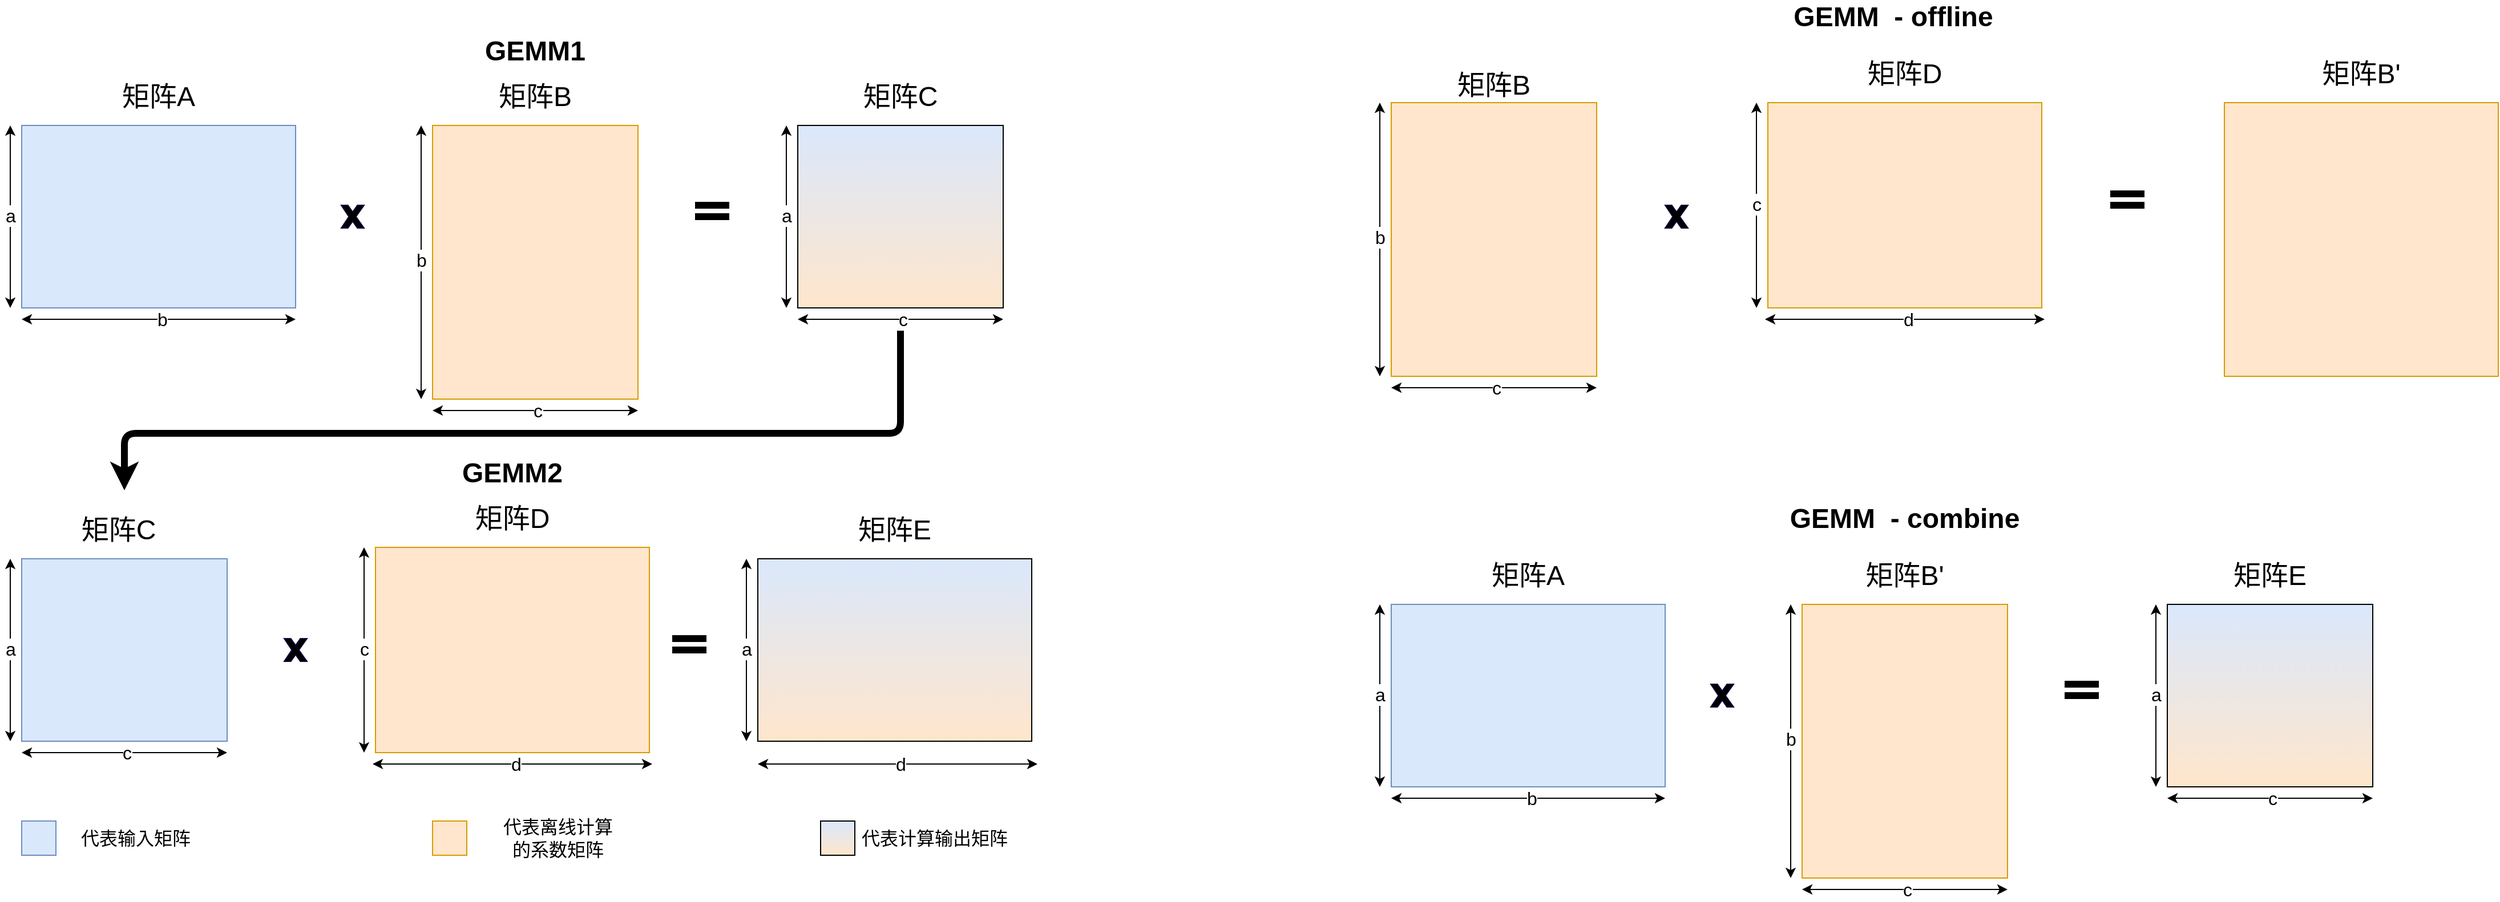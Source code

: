 <mxfile version="20.8.16" type="github"><diagram name="Page-1" id="4RiBF4p74DhOOl9Dp6OF"><mxGraphModel dx="1122" dy="761" grid="1" gridSize="10" guides="1" tooltips="1" connect="1" arrows="1" fold="1" page="1" pageScale="1" pageWidth="850" pageHeight="1100" math="0" shadow="0"><root><mxCell id="0"/><mxCell id="1" parent="0"/><mxCell id="028M3EtKcu_b-tOw9vi7-4" value="" style="rounded=0;whiteSpace=wrap;html=1;fillColor=#ffe6cc;strokeColor=#d79b00;" vertex="1" parent="1"><mxGeometry x="520" y="230" width="180" height="240" as="geometry"/></mxCell><mxCell id="028M3EtKcu_b-tOw9vi7-3" value="&lt;font style=&quot;font-size: 24px;&quot;&gt;矩阵A&lt;/font&gt;" style="text;html=1;strokeColor=none;fillColor=none;align=center;verticalAlign=middle;whiteSpace=wrap;rounded=0;" vertex="1" parent="1"><mxGeometry x="240" y="190" width="80" height="30" as="geometry"/></mxCell><mxCell id="028M3EtKcu_b-tOw9vi7-5" value="" style="rounded=0;whiteSpace=wrap;html=1;fillColor=#ffe6cc;strokeColor=#000000;gradientColor=#DAE8FC;gradientDirection=north;" vertex="1" parent="1"><mxGeometry x="840" y="230" width="180" height="160" as="geometry"/></mxCell><mxCell id="028M3EtKcu_b-tOw9vi7-6" value="&lt;font size=&quot;5&quot;&gt;矩阵B&lt;/font&gt;" style="text;html=1;strokeColor=none;fillColor=none;align=center;verticalAlign=middle;whiteSpace=wrap;rounded=0;" vertex="1" parent="1"><mxGeometry x="570" y="190" width="80" height="30" as="geometry"/></mxCell><mxCell id="028M3EtKcu_b-tOw9vi7-7" value="&lt;font size=&quot;5&quot;&gt;矩阵C&lt;/font&gt;" style="text;html=1;strokeColor=none;fillColor=none;align=center;verticalAlign=middle;whiteSpace=wrap;rounded=0;" vertex="1" parent="1"><mxGeometry x="890" y="190" width="80" height="30" as="geometry"/></mxCell><mxCell id="028M3EtKcu_b-tOw9vi7-9" value="" style="endArrow=classic;startArrow=classic;html=1;rounded=0;fontSize=16;" edge="1" parent="1"><mxGeometry width="50" height="50" relative="1" as="geometry"><mxPoint x="150" y="390" as="sourcePoint"/><mxPoint x="150" y="230" as="targetPoint"/></mxGeometry></mxCell><mxCell id="028M3EtKcu_b-tOw9vi7-14" value="a" style="edgeLabel;html=1;align=center;verticalAlign=middle;resizable=0;points=[];fontSize=16;" vertex="1" connectable="0" parent="028M3EtKcu_b-tOw9vi7-9"><mxGeometry x="0.019" relative="1" as="geometry"><mxPoint as="offset"/></mxGeometry></mxCell><mxCell id="028M3EtKcu_b-tOw9vi7-15" value="" style="endArrow=classic;startArrow=classic;html=1;rounded=0;fontSize=16;" edge="1" parent="1"><mxGeometry width="50" height="50" relative="1" as="geometry"><mxPoint x="510" y="470" as="sourcePoint"/><mxPoint x="510" y="230" as="targetPoint"/><Array as="points"/></mxGeometry></mxCell><mxCell id="028M3EtKcu_b-tOw9vi7-16" value="b" style="edgeLabel;html=1;align=center;verticalAlign=middle;resizable=0;points=[];fontSize=16;" vertex="1" connectable="0" parent="028M3EtKcu_b-tOw9vi7-15"><mxGeometry x="0.019" relative="1" as="geometry"><mxPoint as="offset"/></mxGeometry></mxCell><mxCell id="028M3EtKcu_b-tOw9vi7-19" value="" style="endArrow=classic;startArrow=classic;html=1;rounded=0;fontSize=16;" edge="1" parent="1"><mxGeometry width="50" height="50" relative="1" as="geometry"><mxPoint x="830" y="390" as="sourcePoint"/><mxPoint x="830" y="230" as="targetPoint"/></mxGeometry></mxCell><mxCell id="028M3EtKcu_b-tOw9vi7-20" value="a" style="edgeLabel;html=1;align=center;verticalAlign=middle;resizable=0;points=[];fontSize=16;" vertex="1" connectable="0" parent="028M3EtKcu_b-tOw9vi7-19"><mxGeometry x="0.019" relative="1" as="geometry"><mxPoint as="offset"/></mxGeometry></mxCell><mxCell id="028M3EtKcu_b-tOw9vi7-21" value="" style="endArrow=classic;startArrow=classic;html=1;rounded=0;fontSize=16;" edge="1" parent="1"><mxGeometry width="50" height="50" relative="1" as="geometry"><mxPoint x="160" y="400" as="sourcePoint"/><mxPoint x="400" y="400" as="targetPoint"/></mxGeometry></mxCell><mxCell id="028M3EtKcu_b-tOw9vi7-22" value="b" style="edgeLabel;html=1;align=center;verticalAlign=middle;resizable=0;points=[];fontSize=16;" vertex="1" connectable="0" parent="028M3EtKcu_b-tOw9vi7-21"><mxGeometry x="0.019" relative="1" as="geometry"><mxPoint as="offset"/></mxGeometry></mxCell><mxCell id="028M3EtKcu_b-tOw9vi7-23" value="" style="endArrow=classic;startArrow=classic;html=1;rounded=0;fontSize=16;" edge="1" parent="1"><mxGeometry width="50" height="50" relative="1" as="geometry"><mxPoint x="520" y="480" as="sourcePoint"/><mxPoint x="700" y="480" as="targetPoint"/></mxGeometry></mxCell><mxCell id="028M3EtKcu_b-tOw9vi7-24" value="c" style="edgeLabel;html=1;align=center;verticalAlign=middle;resizable=0;points=[];fontSize=16;" vertex="1" connectable="0" parent="028M3EtKcu_b-tOw9vi7-23"><mxGeometry x="0.019" relative="1" as="geometry"><mxPoint as="offset"/></mxGeometry></mxCell><mxCell id="028M3EtKcu_b-tOw9vi7-25" value="" style="endArrow=classic;startArrow=classic;html=1;rounded=0;fontSize=16;" edge="1" parent="1"><mxGeometry width="50" height="50" relative="1" as="geometry"><mxPoint x="840" y="400.0" as="sourcePoint"/><mxPoint x="1020" y="400.0" as="targetPoint"/></mxGeometry></mxCell><mxCell id="028M3EtKcu_b-tOw9vi7-26" value="c" style="edgeLabel;html=1;align=center;verticalAlign=middle;resizable=0;points=[];fontSize=16;" vertex="1" connectable="0" parent="028M3EtKcu_b-tOw9vi7-25"><mxGeometry x="0.019" relative="1" as="geometry"><mxPoint as="offset"/></mxGeometry></mxCell><mxCell id="028M3EtKcu_b-tOw9vi7-27" value="" style="rounded=0;whiteSpace=wrap;html=1;fontSize=16;fillColor=#dae8fc;strokeColor=#6c8ebf;" vertex="1" parent="1"><mxGeometry x="160" y="230" width="240" height="20" as="geometry"/></mxCell><mxCell id="028M3EtKcu_b-tOw9vi7-1" value="" style="rounded=0;whiteSpace=wrap;html=1;fillColor=#dae8fc;strokeColor=#6c8ebf;" vertex="1" parent="1"><mxGeometry x="160" y="230" width="240" height="160" as="geometry"/></mxCell><mxCell id="028M3EtKcu_b-tOw9vi7-32" value="" style="verticalLabelPosition=bottom;verticalAlign=top;html=1;shape=mxgraph.basic.x;strokeColor=#11053b;fontSize=16;fillColor=#000000;gradientColor=none;gradientDirection=north;" vertex="1" parent="1"><mxGeometry x="440" y="300" width="20" height="20" as="geometry"/></mxCell><mxCell id="028M3EtKcu_b-tOw9vi7-33" value="" style="rounded=0;whiteSpace=wrap;html=1;fillColor=#ffe6cc;strokeColor=#d79b00;" vertex="1" parent="1"><mxGeometry x="470" y="600" width="240" height="180" as="geometry"/></mxCell><mxCell id="028M3EtKcu_b-tOw9vi7-35" value="&lt;font style=&quot;font-size: 24px;&quot;&gt;矩阵C&lt;/font&gt;" style="text;html=1;strokeColor=none;fillColor=none;align=center;verticalAlign=middle;whiteSpace=wrap;rounded=0;" vertex="1" parent="1"><mxGeometry x="205" y="570" width="80" height="30" as="geometry"/></mxCell><mxCell id="028M3EtKcu_b-tOw9vi7-36" value="" style="rounded=0;whiteSpace=wrap;html=1;fillColor=#ffe6cc;strokeColor=#000000;gradientColor=#DAE8FC;gradientDirection=north;" vertex="1" parent="1"><mxGeometry x="805" y="610" width="240" height="160" as="geometry"/></mxCell><mxCell id="028M3EtKcu_b-tOw9vi7-37" value="&lt;font size=&quot;5&quot;&gt;矩阵D&lt;/font&gt;" style="text;html=1;strokeColor=none;fillColor=none;align=center;verticalAlign=middle;whiteSpace=wrap;rounded=0;" vertex="1" parent="1"><mxGeometry x="550" y="560" width="80" height="30" as="geometry"/></mxCell><mxCell id="028M3EtKcu_b-tOw9vi7-38" value="&lt;font size=&quot;5&quot;&gt;矩阵E&lt;/font&gt;" style="text;html=1;strokeColor=none;fillColor=none;align=center;verticalAlign=middle;whiteSpace=wrap;rounded=0;" vertex="1" parent="1"><mxGeometry x="885" y="570" width="80" height="30" as="geometry"/></mxCell><mxCell id="028M3EtKcu_b-tOw9vi7-41" value="" style="endArrow=classic;startArrow=classic;html=1;rounded=0;fontSize=16;" edge="1" parent="1"><mxGeometry width="50" height="50" relative="1" as="geometry"><mxPoint x="460" y="780" as="sourcePoint"/><mxPoint x="460" y="600" as="targetPoint"/><Array as="points"/></mxGeometry></mxCell><mxCell id="028M3EtKcu_b-tOw9vi7-42" value="c" style="edgeLabel;html=1;align=center;verticalAlign=middle;resizable=0;points=[];fontSize=16;" vertex="1" connectable="0" parent="028M3EtKcu_b-tOw9vi7-41"><mxGeometry x="0.019" relative="1" as="geometry"><mxPoint as="offset"/></mxGeometry></mxCell><mxCell id="028M3EtKcu_b-tOw9vi7-43" value="" style="endArrow=classic;startArrow=classic;html=1;rounded=0;fontSize=16;" edge="1" parent="1"><mxGeometry width="50" height="50" relative="1" as="geometry"><mxPoint x="795" y="770" as="sourcePoint"/><mxPoint x="795" y="610" as="targetPoint"/></mxGeometry></mxCell><mxCell id="028M3EtKcu_b-tOw9vi7-44" value="a" style="edgeLabel;html=1;align=center;verticalAlign=middle;resizable=0;points=[];fontSize=16;" vertex="1" connectable="0" parent="028M3EtKcu_b-tOw9vi7-43"><mxGeometry x="0.019" relative="1" as="geometry"><mxPoint as="offset"/></mxGeometry></mxCell><mxCell id="028M3EtKcu_b-tOw9vi7-47" value="" style="endArrow=classic;startArrow=classic;html=1;rounded=0;fontSize=16;" edge="1" parent="1"><mxGeometry width="50" height="50" relative="1" as="geometry"><mxPoint x="467.5" y="790" as="sourcePoint"/><mxPoint x="712.5" y="790" as="targetPoint"/></mxGeometry></mxCell><mxCell id="028M3EtKcu_b-tOw9vi7-48" value="d" style="edgeLabel;html=1;align=center;verticalAlign=middle;resizable=0;points=[];fontSize=16;" vertex="1" connectable="0" parent="028M3EtKcu_b-tOw9vi7-47"><mxGeometry x="0.019" relative="1" as="geometry"><mxPoint as="offset"/></mxGeometry></mxCell><mxCell id="028M3EtKcu_b-tOw9vi7-54" value="" style="verticalLabelPosition=bottom;verticalAlign=top;html=1;shape=mxgraph.basic.x;strokeColor=#11053b;fontSize=16;fillColor=#000000;gradientColor=none;gradientDirection=north;" vertex="1" parent="1"><mxGeometry x="390" y="680" width="20" height="20" as="geometry"/></mxCell><mxCell id="028M3EtKcu_b-tOw9vi7-55" value="" style="rounded=0;whiteSpace=wrap;html=1;fillColor=#dae8fc;strokeColor=#6c8ebf;" vertex="1" parent="1"><mxGeometry x="160" y="610" width="180" height="160" as="geometry"/></mxCell><mxCell id="028M3EtKcu_b-tOw9vi7-56" value="" style="endArrow=classic;startArrow=classic;html=1;rounded=0;fontSize=16;" edge="1" parent="1"><mxGeometry width="50" height="50" relative="1" as="geometry"><mxPoint x="150" y="770" as="sourcePoint"/><mxPoint x="150" y="610" as="targetPoint"/></mxGeometry></mxCell><mxCell id="028M3EtKcu_b-tOw9vi7-57" value="a" style="edgeLabel;html=1;align=center;verticalAlign=middle;resizable=0;points=[];fontSize=16;" vertex="1" connectable="0" parent="028M3EtKcu_b-tOw9vi7-56"><mxGeometry x="0.019" relative="1" as="geometry"><mxPoint as="offset"/></mxGeometry></mxCell><mxCell id="028M3EtKcu_b-tOw9vi7-58" value="" style="endArrow=classic;startArrow=classic;html=1;rounded=0;fontSize=16;" edge="1" parent="1"><mxGeometry width="50" height="50" relative="1" as="geometry"><mxPoint x="160" y="780" as="sourcePoint"/><mxPoint x="340" y="780" as="targetPoint"/></mxGeometry></mxCell><mxCell id="028M3EtKcu_b-tOw9vi7-59" value="c" style="edgeLabel;html=1;align=center;verticalAlign=middle;resizable=0;points=[];fontSize=16;" vertex="1" connectable="0" parent="028M3EtKcu_b-tOw9vi7-58"><mxGeometry x="0.019" relative="1" as="geometry"><mxPoint as="offset"/></mxGeometry></mxCell><mxCell id="028M3EtKcu_b-tOw9vi7-62" value="" style="endArrow=classic;startArrow=classic;html=1;rounded=0;fontSize=16;" edge="1" parent="1"><mxGeometry width="50" height="50" relative="1" as="geometry"><mxPoint x="805" y="790" as="sourcePoint"/><mxPoint x="1050" y="790" as="targetPoint"/></mxGeometry></mxCell><mxCell id="028M3EtKcu_b-tOw9vi7-63" value="d" style="edgeLabel;html=1;align=center;verticalAlign=middle;resizable=0;points=[];fontSize=16;" vertex="1" connectable="0" parent="028M3EtKcu_b-tOw9vi7-62"><mxGeometry x="0.019" relative="1" as="geometry"><mxPoint as="offset"/></mxGeometry></mxCell><mxCell id="028M3EtKcu_b-tOw9vi7-70" value="" style="group" vertex="1" connectable="0" parent="1"><mxGeometry x="750" y="300" width="30" height="10" as="geometry"/></mxCell><mxCell id="028M3EtKcu_b-tOw9vi7-66" value="" style="endArrow=none;html=1;rounded=0;fontSize=16;strokeWidth=6;" edge="1" parent="028M3EtKcu_b-tOw9vi7-70"><mxGeometry width="50" height="50" relative="1" as="geometry"><mxPoint as="sourcePoint"/><mxPoint x="30" as="targetPoint"/></mxGeometry></mxCell><mxCell id="028M3EtKcu_b-tOw9vi7-69" value="" style="endArrow=none;html=1;rounded=0;fontSize=16;strokeWidth=6;" edge="1" parent="028M3EtKcu_b-tOw9vi7-70"><mxGeometry width="50" height="50" relative="1" as="geometry"><mxPoint y="10" as="sourcePoint"/><mxPoint x="30" y="10" as="targetPoint"/></mxGeometry></mxCell><mxCell id="028M3EtKcu_b-tOw9vi7-71" value="" style="group" vertex="1" connectable="0" parent="1"><mxGeometry x="730" y="680" width="30" height="10" as="geometry"/></mxCell><mxCell id="028M3EtKcu_b-tOw9vi7-72" value="" style="endArrow=none;html=1;rounded=0;fontSize=16;strokeWidth=6;" edge="1" parent="028M3EtKcu_b-tOw9vi7-71"><mxGeometry width="50" height="50" relative="1" as="geometry"><mxPoint as="sourcePoint"/><mxPoint x="30" as="targetPoint"/></mxGeometry></mxCell><mxCell id="028M3EtKcu_b-tOw9vi7-73" value="" style="endArrow=none;html=1;rounded=0;fontSize=16;strokeWidth=6;" edge="1" parent="028M3EtKcu_b-tOw9vi7-71"><mxGeometry width="50" height="50" relative="1" as="geometry"><mxPoint y="10" as="sourcePoint"/><mxPoint x="30" y="10" as="targetPoint"/></mxGeometry></mxCell><mxCell id="028M3EtKcu_b-tOw9vi7-74" value="&lt;font size=&quot;5&quot;&gt;&lt;b&gt;GEMM1&lt;/b&gt;&lt;/font&gt;" style="text;html=1;strokeColor=none;fillColor=none;align=center;verticalAlign=middle;whiteSpace=wrap;rounded=0;" vertex="1" parent="1"><mxGeometry x="570" y="150" width="80" height="30" as="geometry"/></mxCell><mxCell id="028M3EtKcu_b-tOw9vi7-76" value="&lt;font size=&quot;5&quot;&gt;&lt;b&gt;GEMM2&lt;br&gt;&lt;/b&gt;&lt;/font&gt;" style="text;html=1;strokeColor=none;fillColor=none;align=center;verticalAlign=middle;whiteSpace=wrap;rounded=0;" vertex="1" parent="1"><mxGeometry x="550" y="520" width="80" height="30" as="geometry"/></mxCell><mxCell id="028M3EtKcu_b-tOw9vi7-78" value="" style="rounded=0;whiteSpace=wrap;html=1;fillColor=#ffe6cc;strokeColor=#d79b00;" vertex="1" parent="1"><mxGeometry x="1360" y="210" width="180" height="240" as="geometry"/></mxCell><mxCell id="028M3EtKcu_b-tOw9vi7-79" value="" style="endArrow=classic;startArrow=classic;html=1;rounded=0;fontSize=16;" edge="1" parent="1"><mxGeometry width="50" height="50" relative="1" as="geometry"><mxPoint x="1350" y="450" as="sourcePoint"/><mxPoint x="1350" y="210" as="targetPoint"/><Array as="points"/></mxGeometry></mxCell><mxCell id="028M3EtKcu_b-tOw9vi7-80" value="b" style="edgeLabel;html=1;align=center;verticalAlign=middle;resizable=0;points=[];fontSize=16;" vertex="1" connectable="0" parent="028M3EtKcu_b-tOw9vi7-79"><mxGeometry x="0.019" relative="1" as="geometry"><mxPoint as="offset"/></mxGeometry></mxCell><mxCell id="028M3EtKcu_b-tOw9vi7-81" value="" style="endArrow=classic;startArrow=classic;html=1;rounded=0;fontSize=16;" edge="1" parent="1"><mxGeometry width="50" height="50" relative="1" as="geometry"><mxPoint x="1360" y="460" as="sourcePoint"/><mxPoint x="1540" y="460" as="targetPoint"/></mxGeometry></mxCell><mxCell id="028M3EtKcu_b-tOw9vi7-82" value="c" style="edgeLabel;html=1;align=center;verticalAlign=middle;resizable=0;points=[];fontSize=16;" vertex="1" connectable="0" parent="028M3EtKcu_b-tOw9vi7-81"><mxGeometry x="0.019" relative="1" as="geometry"><mxPoint as="offset"/></mxGeometry></mxCell><mxCell id="028M3EtKcu_b-tOw9vi7-83" value="&lt;font size=&quot;5&quot;&gt;矩阵B&lt;/font&gt;" style="text;html=1;strokeColor=none;fillColor=none;align=center;verticalAlign=middle;whiteSpace=wrap;rounded=0;" vertex="1" parent="1"><mxGeometry x="1410" y="180" width="80" height="30" as="geometry"/></mxCell><mxCell id="028M3EtKcu_b-tOw9vi7-84" value="" style="rounded=0;whiteSpace=wrap;html=1;fillColor=#ffe6cc;strokeColor=#d79b00;" vertex="1" parent="1"><mxGeometry x="1690" y="210.0" width="240" height="180" as="geometry"/></mxCell><mxCell id="028M3EtKcu_b-tOw9vi7-85" value="&lt;font size=&quot;5&quot;&gt;矩阵D&lt;/font&gt;" style="text;html=1;strokeColor=none;fillColor=none;align=center;verticalAlign=middle;whiteSpace=wrap;rounded=0;" vertex="1" parent="1"><mxGeometry x="1770" y="170.0" width="80" height="30" as="geometry"/></mxCell><mxCell id="028M3EtKcu_b-tOw9vi7-86" value="" style="endArrow=classic;startArrow=classic;html=1;rounded=0;fontSize=16;" edge="1" parent="1"><mxGeometry width="50" height="50" relative="1" as="geometry"><mxPoint x="1680" y="390" as="sourcePoint"/><mxPoint x="1680" y="210.0" as="targetPoint"/><Array as="points"/></mxGeometry></mxCell><mxCell id="028M3EtKcu_b-tOw9vi7-87" value="c" style="edgeLabel;html=1;align=center;verticalAlign=middle;resizable=0;points=[];fontSize=16;" vertex="1" connectable="0" parent="028M3EtKcu_b-tOw9vi7-86"><mxGeometry x="0.019" relative="1" as="geometry"><mxPoint as="offset"/></mxGeometry></mxCell><mxCell id="028M3EtKcu_b-tOw9vi7-88" value="" style="endArrow=classic;startArrow=classic;html=1;rounded=0;fontSize=16;" edge="1" parent="1"><mxGeometry width="50" height="50" relative="1" as="geometry"><mxPoint x="1687.5" y="400" as="sourcePoint"/><mxPoint x="1932.5" y="400" as="targetPoint"/></mxGeometry></mxCell><mxCell id="028M3EtKcu_b-tOw9vi7-89" value="d" style="edgeLabel;html=1;align=center;verticalAlign=middle;resizable=0;points=[];fontSize=16;" vertex="1" connectable="0" parent="028M3EtKcu_b-tOw9vi7-88"><mxGeometry x="0.019" relative="1" as="geometry"><mxPoint as="offset"/></mxGeometry></mxCell><mxCell id="028M3EtKcu_b-tOw9vi7-90" value="" style="verticalLabelPosition=bottom;verticalAlign=top;html=1;shape=mxgraph.basic.x;strokeColor=#11053b;fontSize=16;fillColor=#000000;gradientColor=none;gradientDirection=north;" vertex="1" parent="1"><mxGeometry x="1600" y="300" width="20" height="20" as="geometry"/></mxCell><mxCell id="028M3EtKcu_b-tOw9vi7-91" value="" style="rounded=0;whiteSpace=wrap;html=1;strokeColor=#6c8ebf;fontSize=16;fillColor=#dae8fc;gradientDirection=north;" vertex="1" parent="1"><mxGeometry x="160" y="840" width="30" height="30" as="geometry"/></mxCell><mxCell id="028M3EtKcu_b-tOw9vi7-92" value="代表输入矩阵" style="text;html=1;strokeColor=none;fillColor=none;align=center;verticalAlign=middle;whiteSpace=wrap;rounded=0;fontSize=16;" vertex="1" parent="1"><mxGeometry x="210" y="840" width="100" height="30" as="geometry"/></mxCell><mxCell id="028M3EtKcu_b-tOw9vi7-93" value="" style="rounded=0;whiteSpace=wrap;html=1;strokeColor=#d79b00;fontSize=16;fillColor=#ffe6cc;gradientDirection=north;" vertex="1" parent="1"><mxGeometry x="520" y="840" width="30" height="30" as="geometry"/></mxCell><mxCell id="028M3EtKcu_b-tOw9vi7-94" value="代表离线计算&lt;br&gt;的系数矩阵" style="text;html=1;strokeColor=none;fillColor=none;align=center;verticalAlign=middle;whiteSpace=wrap;rounded=0;fontSize=16;" vertex="1" parent="1"><mxGeometry x="570" y="840" width="120" height="30" as="geometry"/></mxCell><mxCell id="028M3EtKcu_b-tOw9vi7-95" value="" style="rounded=0;whiteSpace=wrap;html=1;fillColor=#ffe6cc;strokeColor=#000000;gradientColor=#DAE8FC;gradientDirection=north;" vertex="1" parent="1"><mxGeometry x="860" y="840" width="30" height="30" as="geometry"/></mxCell><mxCell id="028M3EtKcu_b-tOw9vi7-96" value="代表计算输出矩阵" style="text;html=1;strokeColor=none;fillColor=none;align=center;verticalAlign=middle;whiteSpace=wrap;rounded=0;fontSize=16;" vertex="1" parent="1"><mxGeometry x="890" y="840" width="140" height="30" as="geometry"/></mxCell><mxCell id="028M3EtKcu_b-tOw9vi7-97" value="" style="rounded=0;whiteSpace=wrap;html=1;fillColor=#ffe6cc;strokeColor=#d79b00;" vertex="1" parent="1"><mxGeometry x="2090" y="210.0" width="240" height="240" as="geometry"/></mxCell><mxCell id="028M3EtKcu_b-tOw9vi7-98" value="" style="group" vertex="1" connectable="0" parent="1"><mxGeometry x="1990" y="290" width="30" height="10" as="geometry"/></mxCell><mxCell id="028M3EtKcu_b-tOw9vi7-99" value="" style="endArrow=none;html=1;rounded=0;fontSize=16;strokeWidth=6;" edge="1" parent="028M3EtKcu_b-tOw9vi7-98"><mxGeometry width="50" height="50" relative="1" as="geometry"><mxPoint as="sourcePoint"/><mxPoint x="30" as="targetPoint"/></mxGeometry></mxCell><mxCell id="028M3EtKcu_b-tOw9vi7-100" value="" style="endArrow=none;html=1;rounded=0;fontSize=16;strokeWidth=6;" edge="1" parent="028M3EtKcu_b-tOw9vi7-98"><mxGeometry width="50" height="50" relative="1" as="geometry"><mxPoint y="10" as="sourcePoint"/><mxPoint x="30" y="10" as="targetPoint"/></mxGeometry></mxCell><mxCell id="028M3EtKcu_b-tOw9vi7-101" value="&lt;font size=&quot;5&quot;&gt;矩阵B'&lt;/font&gt;" style="text;html=1;strokeColor=none;fillColor=none;align=center;verticalAlign=middle;whiteSpace=wrap;rounded=0;" vertex="1" parent="1"><mxGeometry x="2170" y="170.0" width="80" height="30" as="geometry"/></mxCell><mxCell id="028M3EtKcu_b-tOw9vi7-123" value="" style="rounded=0;whiteSpace=wrap;html=1;fillColor=#ffe6cc;strokeColor=#d79b00;" vertex="1" parent="1"><mxGeometry x="1720" y="650" width="180" height="240" as="geometry"/></mxCell><mxCell id="028M3EtKcu_b-tOw9vi7-124" value="&lt;font style=&quot;font-size: 24px;&quot;&gt;矩阵A&lt;/font&gt;" style="text;html=1;strokeColor=none;fillColor=none;align=center;verticalAlign=middle;whiteSpace=wrap;rounded=0;" vertex="1" parent="1"><mxGeometry x="1440" y="610" width="80" height="30" as="geometry"/></mxCell><mxCell id="028M3EtKcu_b-tOw9vi7-125" value="" style="rounded=0;whiteSpace=wrap;html=1;fillColor=#ffe6cc;strokeColor=#000000;gradientColor=#DAE8FC;gradientDirection=north;" vertex="1" parent="1"><mxGeometry x="2040" y="650" width="180" height="160" as="geometry"/></mxCell><mxCell id="028M3EtKcu_b-tOw9vi7-126" value="&lt;font size=&quot;5&quot;&gt;矩阵B'&lt;/font&gt;" style="text;html=1;strokeColor=none;fillColor=none;align=center;verticalAlign=middle;whiteSpace=wrap;rounded=0;" vertex="1" parent="1"><mxGeometry x="1770" y="610" width="80" height="30" as="geometry"/></mxCell><mxCell id="028M3EtKcu_b-tOw9vi7-127" value="&lt;font size=&quot;5&quot;&gt;矩阵E&lt;/font&gt;" style="text;html=1;strokeColor=none;fillColor=none;align=center;verticalAlign=middle;whiteSpace=wrap;rounded=0;" vertex="1" parent="1"><mxGeometry x="2090" y="610" width="80" height="30" as="geometry"/></mxCell><mxCell id="028M3EtKcu_b-tOw9vi7-128" value="" style="endArrow=classic;startArrow=classic;html=1;rounded=0;fontSize=16;" edge="1" parent="1"><mxGeometry width="50" height="50" relative="1" as="geometry"><mxPoint x="1350" y="810" as="sourcePoint"/><mxPoint x="1350" y="650" as="targetPoint"/></mxGeometry></mxCell><mxCell id="028M3EtKcu_b-tOw9vi7-129" value="a" style="edgeLabel;html=1;align=center;verticalAlign=middle;resizable=0;points=[];fontSize=16;" vertex="1" connectable="0" parent="028M3EtKcu_b-tOw9vi7-128"><mxGeometry x="0.019" relative="1" as="geometry"><mxPoint as="offset"/></mxGeometry></mxCell><mxCell id="028M3EtKcu_b-tOw9vi7-130" value="" style="endArrow=classic;startArrow=classic;html=1;rounded=0;fontSize=16;" edge="1" parent="1"><mxGeometry width="50" height="50" relative="1" as="geometry"><mxPoint x="1710" y="890" as="sourcePoint"/><mxPoint x="1710" y="650" as="targetPoint"/><Array as="points"/></mxGeometry></mxCell><mxCell id="028M3EtKcu_b-tOw9vi7-131" value="b" style="edgeLabel;html=1;align=center;verticalAlign=middle;resizable=0;points=[];fontSize=16;" vertex="1" connectable="0" parent="028M3EtKcu_b-tOw9vi7-130"><mxGeometry x="0.019" relative="1" as="geometry"><mxPoint as="offset"/></mxGeometry></mxCell><mxCell id="028M3EtKcu_b-tOw9vi7-132" value="" style="endArrow=classic;startArrow=classic;html=1;rounded=0;fontSize=16;" edge="1" parent="1"><mxGeometry width="50" height="50" relative="1" as="geometry"><mxPoint x="2030" y="810" as="sourcePoint"/><mxPoint x="2030" y="650" as="targetPoint"/></mxGeometry></mxCell><mxCell id="028M3EtKcu_b-tOw9vi7-133" value="a" style="edgeLabel;html=1;align=center;verticalAlign=middle;resizable=0;points=[];fontSize=16;" vertex="1" connectable="0" parent="028M3EtKcu_b-tOw9vi7-132"><mxGeometry x="0.019" relative="1" as="geometry"><mxPoint as="offset"/></mxGeometry></mxCell><mxCell id="028M3EtKcu_b-tOw9vi7-134" value="" style="endArrow=classic;startArrow=classic;html=1;rounded=0;fontSize=16;" edge="1" parent="1"><mxGeometry width="50" height="50" relative="1" as="geometry"><mxPoint x="1360" y="820" as="sourcePoint"/><mxPoint x="1600" y="820" as="targetPoint"/></mxGeometry></mxCell><mxCell id="028M3EtKcu_b-tOw9vi7-135" value="b" style="edgeLabel;html=1;align=center;verticalAlign=middle;resizable=0;points=[];fontSize=16;" vertex="1" connectable="0" parent="028M3EtKcu_b-tOw9vi7-134"><mxGeometry x="0.019" relative="1" as="geometry"><mxPoint as="offset"/></mxGeometry></mxCell><mxCell id="028M3EtKcu_b-tOw9vi7-136" value="" style="endArrow=classic;startArrow=classic;html=1;rounded=0;fontSize=16;" edge="1" parent="1"><mxGeometry width="50" height="50" relative="1" as="geometry"><mxPoint x="1720" y="900" as="sourcePoint"/><mxPoint x="1900" y="900" as="targetPoint"/></mxGeometry></mxCell><mxCell id="028M3EtKcu_b-tOw9vi7-137" value="c" style="edgeLabel;html=1;align=center;verticalAlign=middle;resizable=0;points=[];fontSize=16;" vertex="1" connectable="0" parent="028M3EtKcu_b-tOw9vi7-136"><mxGeometry x="0.019" relative="1" as="geometry"><mxPoint as="offset"/></mxGeometry></mxCell><mxCell id="028M3EtKcu_b-tOw9vi7-138" value="" style="endArrow=classic;startArrow=classic;html=1;rounded=0;fontSize=16;" edge="1" parent="1"><mxGeometry width="50" height="50" relative="1" as="geometry"><mxPoint x="2040" y="820" as="sourcePoint"/><mxPoint x="2220" y="820" as="targetPoint"/></mxGeometry></mxCell><mxCell id="028M3EtKcu_b-tOw9vi7-139" value="c" style="edgeLabel;html=1;align=center;verticalAlign=middle;resizable=0;points=[];fontSize=16;" vertex="1" connectable="0" parent="028M3EtKcu_b-tOw9vi7-138"><mxGeometry x="0.019" relative="1" as="geometry"><mxPoint as="offset"/></mxGeometry></mxCell><mxCell id="028M3EtKcu_b-tOw9vi7-140" value="" style="rounded=0;whiteSpace=wrap;html=1;fontSize=16;fillColor=#dae8fc;strokeColor=#6c8ebf;" vertex="1" parent="1"><mxGeometry x="1360" y="650" width="240" height="20" as="geometry"/></mxCell><mxCell id="028M3EtKcu_b-tOw9vi7-141" value="" style="rounded=0;whiteSpace=wrap;html=1;fillColor=#dae8fc;strokeColor=#6c8ebf;" vertex="1" parent="1"><mxGeometry x="1360" y="650" width="240" height="160" as="geometry"/></mxCell><mxCell id="028M3EtKcu_b-tOw9vi7-142" value="" style="verticalLabelPosition=bottom;verticalAlign=top;html=1;shape=mxgraph.basic.x;strokeColor=#11053b;fontSize=16;fillColor=#000000;gradientColor=none;gradientDirection=north;" vertex="1" parent="1"><mxGeometry x="1640" y="720" width="20" height="20" as="geometry"/></mxCell><mxCell id="028M3EtKcu_b-tOw9vi7-143" value="" style="group" vertex="1" connectable="0" parent="1"><mxGeometry x="1950" y="720" width="30" height="10" as="geometry"/></mxCell><mxCell id="028M3EtKcu_b-tOw9vi7-144" value="" style="endArrow=none;html=1;rounded=0;fontSize=16;strokeWidth=6;" edge="1" parent="028M3EtKcu_b-tOw9vi7-143"><mxGeometry width="50" height="50" relative="1" as="geometry"><mxPoint as="sourcePoint"/><mxPoint x="30" as="targetPoint"/></mxGeometry></mxCell><mxCell id="028M3EtKcu_b-tOw9vi7-145" value="" style="endArrow=none;html=1;rounded=0;fontSize=16;strokeWidth=6;" edge="1" parent="028M3EtKcu_b-tOw9vi7-143"><mxGeometry width="50" height="50" relative="1" as="geometry"><mxPoint y="10" as="sourcePoint"/><mxPoint x="30" y="10" as="targetPoint"/></mxGeometry></mxCell><mxCell id="028M3EtKcu_b-tOw9vi7-146" value="&lt;font size=&quot;5&quot;&gt;&lt;b&gt;GEMM &amp;nbsp;- combine&lt;/b&gt;&lt;/font&gt;" style="text;html=1;strokeColor=none;fillColor=none;align=center;verticalAlign=middle;whiteSpace=wrap;rounded=0;" vertex="1" parent="1"><mxGeometry x="1700" y="560" width="220" height="30" as="geometry"/></mxCell><mxCell id="028M3EtKcu_b-tOw9vi7-147" value="&lt;font size=&quot;5&quot;&gt;&lt;b&gt;GEMM &amp;nbsp;- offline&lt;/b&gt;&lt;/font&gt;" style="text;html=1;strokeColor=none;fillColor=none;align=center;verticalAlign=middle;whiteSpace=wrap;rounded=0;" vertex="1" parent="1"><mxGeometry x="1690" y="120" width="220" height="30" as="geometry"/></mxCell><mxCell id="028M3EtKcu_b-tOw9vi7-148" value="" style="endArrow=classic;html=1;rounded=1;strokeWidth=6;fontSize=20;" edge="1" parent="1"><mxGeometry width="50" height="50" relative="1" as="geometry"><mxPoint x="930" y="410" as="sourcePoint"/><mxPoint x="250" y="550" as="targetPoint"/><Array as="points"><mxPoint x="930" y="500"/><mxPoint x="250" y="500"/></Array></mxGeometry></mxCell></root></mxGraphModel></diagram></mxfile>